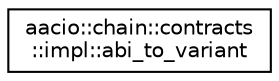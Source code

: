 digraph "Graphical Class Hierarchy"
{
  edge [fontname="Helvetica",fontsize="10",labelfontname="Helvetica",labelfontsize="10"];
  node [fontname="Helvetica",fontsize="10",shape=record];
  rankdir="LR";
  Node0 [label="aacio::chain::contracts\l::impl::abi_to_variant",height=0.2,width=0.4,color="black", fillcolor="white", style="filled",URL="$structaacio_1_1chain_1_1contracts_1_1impl_1_1abi__to__variant.html"];
}
